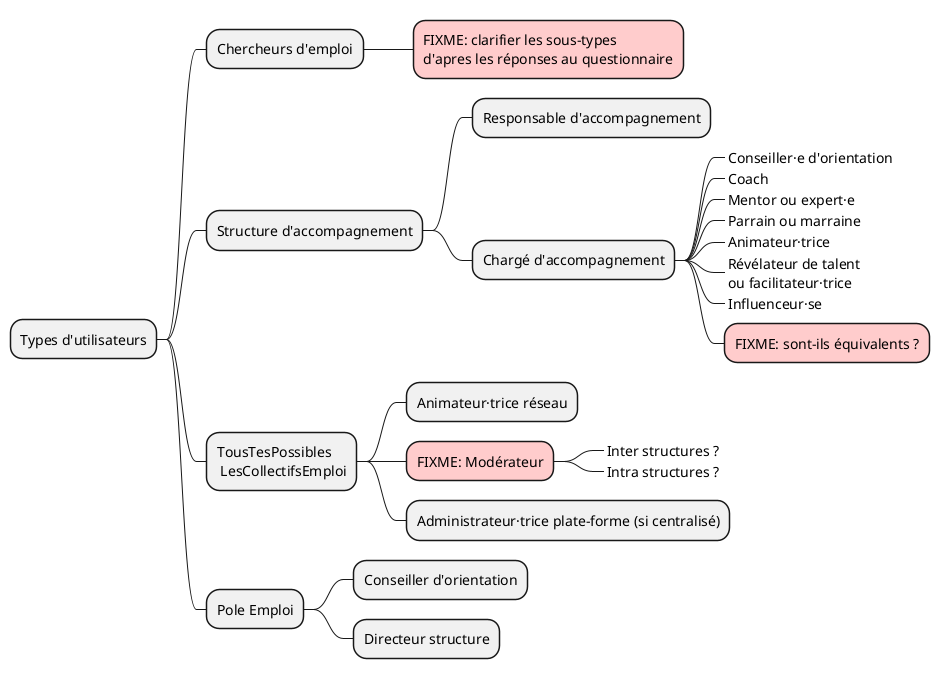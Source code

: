  
@startmindmap

<style>
node {
    Shadowing 0.0
}
</style>

* Types d'utilisateurs

right side
    
** Chercheurs d'emploi
***[#FFCCCC] FIXME: clarifier les sous-types\nd'apres les réponses au questionnaire
** Structure d'accompagnement
*** Responsable d'accompagnement
*** Chargé d'accompagnement
****_ Conseiller·e d'orientation
****_ Coach
****_ Mentor ou expert·e
****_ Parrain ou marraine
****_ Animateur·trice
****_ Révélateur de talent\nou facilitateur·trice
****_ Influenceur·se
****[#FFCCCC] FIXME: sont-ils équivalents ?

** TousTesPossibles\n LesCollectifsEmploi
*** Animateur·trice réseau
***[#FFCCCC] FIXME: Modérateur
****_ Inter structures ?
****_ Intra structures ?
*** Administrateur·trice plate-forme (si centralisé)
** Pole Emploi
*** Conseiller d'orientation
*** Directeur structure
@endmindmap
